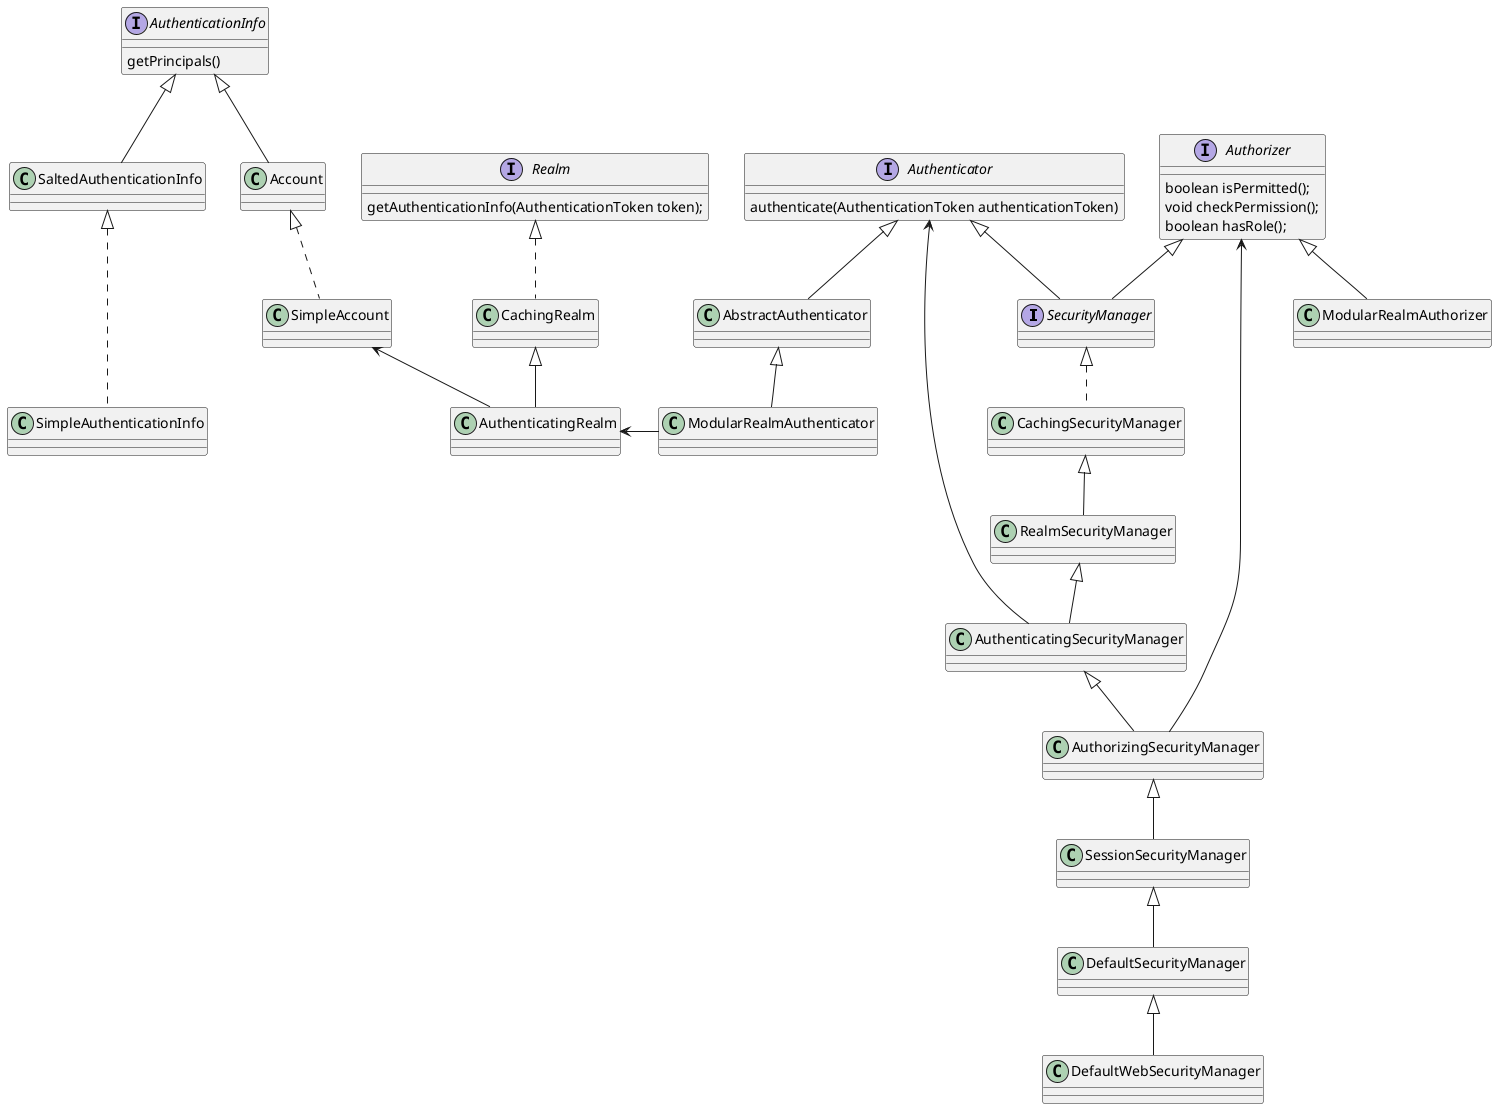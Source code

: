 @startuml

interface SecurityManager
interface Realm{
    getAuthenticationInfo(AuthenticationToken token);
}

interface Authenticator{
    authenticate(AuthenticationToken authenticationToken)
}

interface Authorizer{
    boolean isPermitted();
    void checkPermission();
    boolean hasRole();
}

interface AuthenticationInfo{
    getPrincipals()
}

AuthenticationInfo <|-- SaltedAuthenticationInfo
AuthenticationInfo <|-- Account
Account <|.. SimpleAccount
SaltedAuthenticationInfo <|-.. SimpleAuthenticationInfo
SimpleAccount <-- AuthenticatingRealm

Authenticator <-- AuthenticatingSecurityManager
Authenticator <|-- SecurityManager
Authenticator <|-- AbstractAuthenticator
AbstractAuthenticator <|-- ModularRealmAuthenticator

Authorizer <|-- SecurityManager
Authorizer <-- AuthorizingSecurityManager
Authorizer <|-- ModularRealmAuthorizer

SecurityManager <|.. CachingSecurityManager
CachingSecurityManager <|-- RealmSecurityManager
RealmSecurityManager <|-- AuthenticatingSecurityManager

AuthenticatingSecurityManager <|-- AuthorizingSecurityManager
AuthorizingSecurityManager <|-- SessionSecurityManager

SessionSecurityManager <|-- DefaultSecurityManager
DefaultSecurityManager <|-- DefaultWebSecurityManager

Realm <|.. CachingRealm
CachingRealm <|-- AuthenticatingRealm
AuthenticatingRealm <- ModularRealmAuthenticator


@enduml